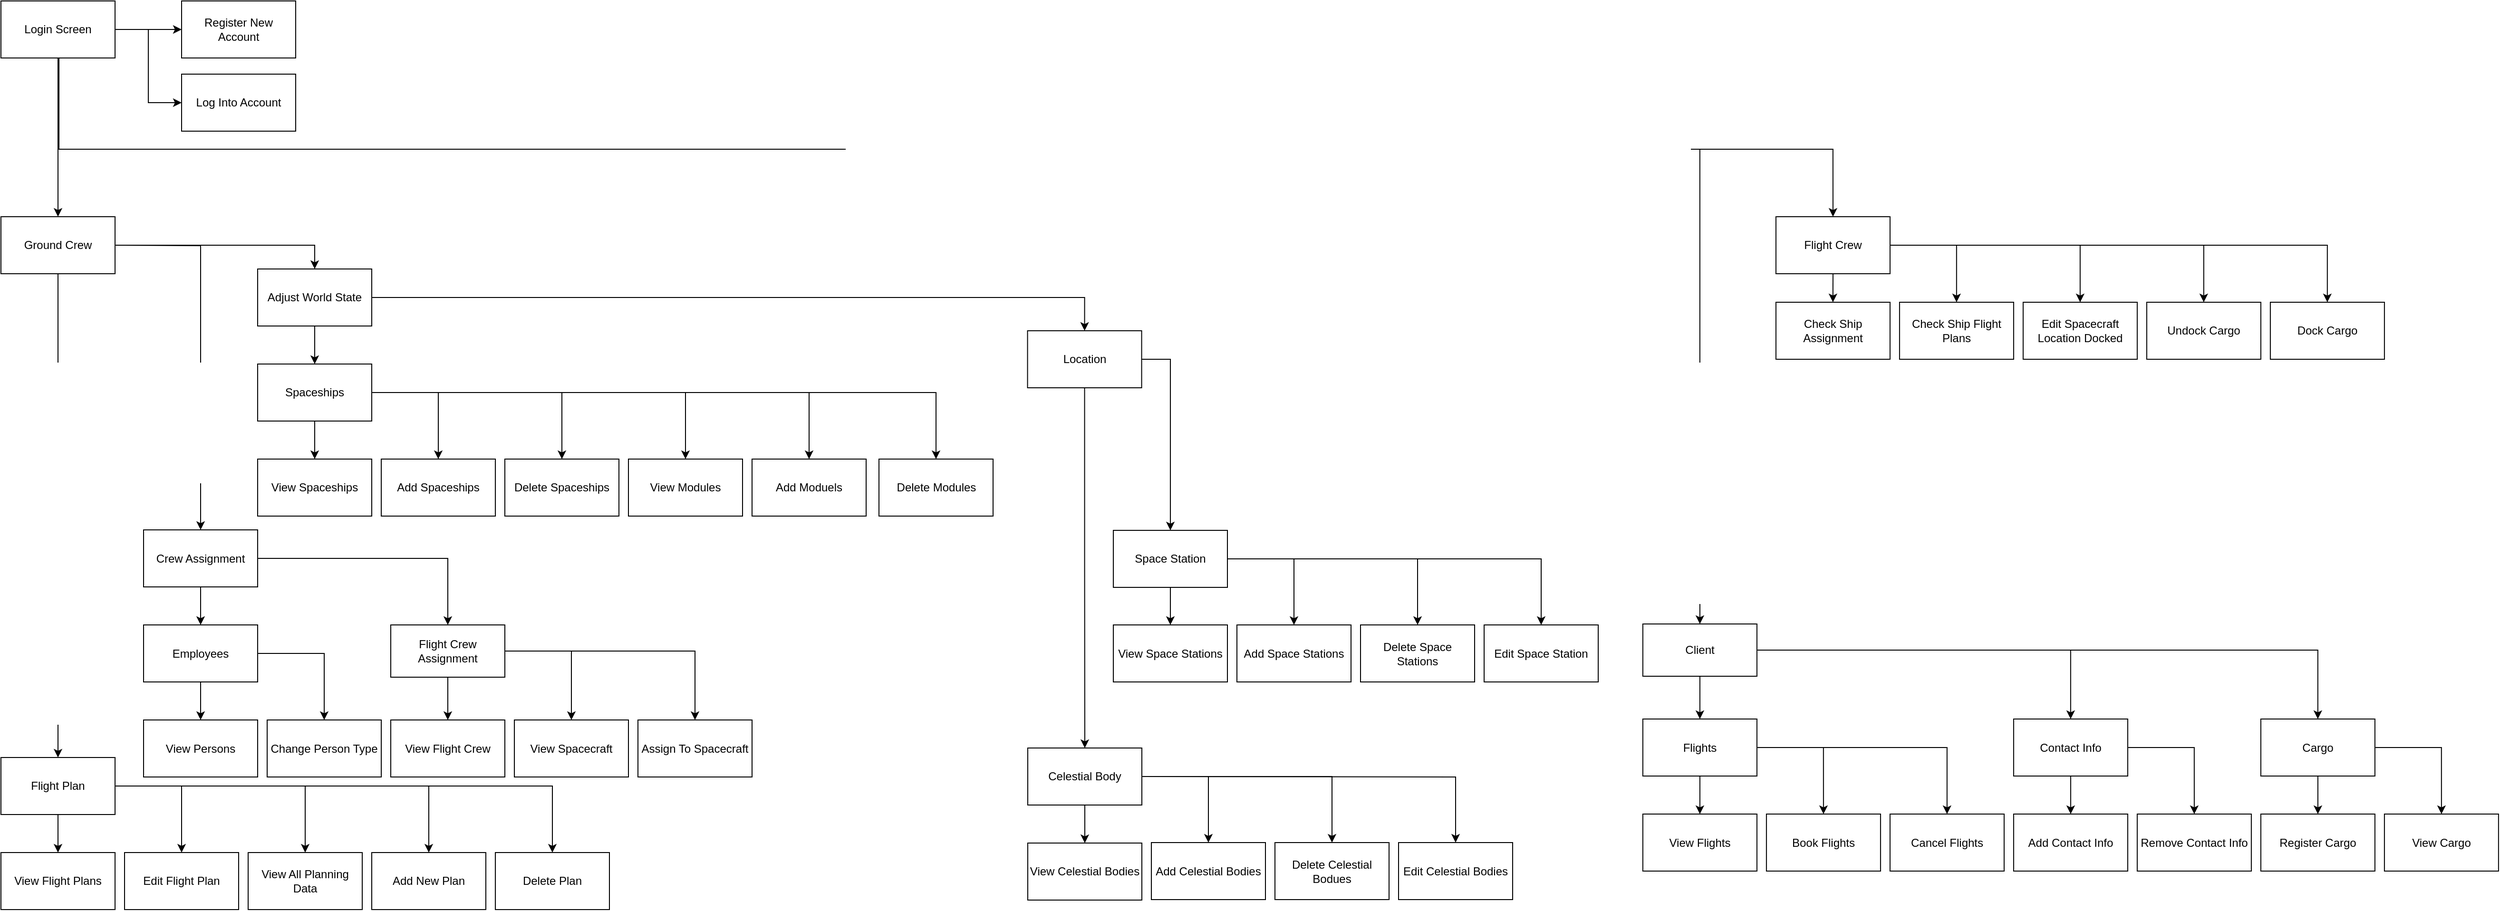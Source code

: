 <mxfile version="10.6.0" type="device"><diagram id="wfb_KWt2ahTif8-O7DN1" name="Page-1"><mxGraphModel dx="3169" dy="1871" grid="1" gridSize="10" guides="1" tooltips="1" connect="1" arrows="1" fold="1" page="1" pageScale="1" pageWidth="850" pageHeight="1100" math="0" shadow="0"><root><mxCell id="0"/><mxCell id="1" parent="0"/><mxCell id="dJfSlqJDcyaOY4hSsOi8-70" style="edgeStyle=orthogonalEdgeStyle;rounded=0;orthogonalLoop=1;jettySize=auto;html=1;exitX=1;exitY=0.5;exitDx=0;exitDy=0;" edge="1" parent="1" source="dJfSlqJDcyaOY4hSsOi8-1" target="dJfSlqJDcyaOY4hSsOi8-5"><mxGeometry relative="1" as="geometry"/></mxCell><mxCell id="dJfSlqJDcyaOY4hSsOi8-71" style="edgeStyle=orthogonalEdgeStyle;rounded=0;orthogonalLoop=1;jettySize=auto;html=1;exitX=1;exitY=0.5;exitDx=0;exitDy=0;" edge="1" parent="1" source="dJfSlqJDcyaOY4hSsOi8-1" target="dJfSlqJDcyaOY4hSsOi8-6"><mxGeometry relative="1" as="geometry"/></mxCell><mxCell id="dJfSlqJDcyaOY4hSsOi8-72" style="edgeStyle=orthogonalEdgeStyle;rounded=0;orthogonalLoop=1;jettySize=auto;html=1;exitX=1;exitY=0.5;exitDx=0;exitDy=0;" edge="1" parent="1" source="dJfSlqJDcyaOY4hSsOi8-1" target="dJfSlqJDcyaOY4hSsOi8-7"><mxGeometry relative="1" as="geometry"/></mxCell><mxCell id="dJfSlqJDcyaOY4hSsOi8-73" style="edgeStyle=orthogonalEdgeStyle;rounded=0;orthogonalLoop=1;jettySize=auto;html=1;exitX=1;exitY=0.5;exitDx=0;exitDy=0;" edge="1" parent="1" source="dJfSlqJDcyaOY4hSsOi8-1" target="dJfSlqJDcyaOY4hSsOi8-8"><mxGeometry relative="1" as="geometry"/></mxCell><mxCell id="dJfSlqJDcyaOY4hSsOi8-149" style="edgeStyle=orthogonalEdgeStyle;rounded=0;orthogonalLoop=1;jettySize=auto;html=1;exitX=0.5;exitY=1;exitDx=0;exitDy=0;" edge="1" parent="1" source="dJfSlqJDcyaOY4hSsOi8-1" target="dJfSlqJDcyaOY4hSsOi8-4"><mxGeometry relative="1" as="geometry"/></mxCell><mxCell id="dJfSlqJDcyaOY4hSsOi8-1" value="Flight Crew&lt;br&gt;" style="rounded=0;whiteSpace=wrap;html=1;" vertex="1" parent="1"><mxGeometry x="1916.945" y="700" width="120" height="60" as="geometry"/></mxCell><mxCell id="dJfSlqJDcyaOY4hSsOi8-61" value="" style="edgeStyle=orthogonalEdgeStyle;rounded=0;orthogonalLoop=1;jettySize=auto;html=1;" edge="1" parent="1" source="dJfSlqJDcyaOY4hSsOi8-2" target="dJfSlqJDcyaOY4hSsOi8-9"><mxGeometry relative="1" as="geometry"/></mxCell><mxCell id="dJfSlqJDcyaOY4hSsOi8-62" style="edgeStyle=orthogonalEdgeStyle;rounded=0;orthogonalLoop=1;jettySize=auto;html=1;" edge="1" parent="1" source="dJfSlqJDcyaOY4hSsOi8-2" target="dJfSlqJDcyaOY4hSsOi8-10"><mxGeometry relative="1" as="geometry"/></mxCell><mxCell id="dJfSlqJDcyaOY4hSsOi8-74" style="edgeStyle=orthogonalEdgeStyle;rounded=0;orthogonalLoop=1;jettySize=auto;html=1;exitX=1;exitY=0.5;exitDx=0;exitDy=0;" edge="1" parent="1" source="dJfSlqJDcyaOY4hSsOi8-2" target="dJfSlqJDcyaOY4hSsOi8-11"><mxGeometry relative="1" as="geometry"/></mxCell><mxCell id="dJfSlqJDcyaOY4hSsOi8-2" value="Client" style="rounded=0;whiteSpace=wrap;html=1;" vertex="1" parent="1"><mxGeometry x="1776.945" y="1128.5" width="120" height="55" as="geometry"/></mxCell><mxCell id="dJfSlqJDcyaOY4hSsOi8-4" value="Check Ship Assignment" style="rounded=0;whiteSpace=wrap;html=1;" vertex="1" parent="1"><mxGeometry x="1916.945" y="790" width="120" height="60" as="geometry"/></mxCell><mxCell id="dJfSlqJDcyaOY4hSsOi8-5" value="Check Ship Flight Plans&lt;br&gt;" style="rounded=0;whiteSpace=wrap;html=1;" vertex="1" parent="1"><mxGeometry x="2046.945" y="790" width="120" height="60" as="geometry"/></mxCell><mxCell id="dJfSlqJDcyaOY4hSsOi8-6" value="Edit Spacecraft Location Docked" style="rounded=0;whiteSpace=wrap;html=1;" vertex="1" parent="1"><mxGeometry x="2176.945" y="790" width="120" height="60" as="geometry"/></mxCell><mxCell id="dJfSlqJDcyaOY4hSsOi8-7" value="Undock Cargo&lt;br&gt;" style="rounded=0;whiteSpace=wrap;html=1;" vertex="1" parent="1"><mxGeometry x="2306.945" y="790" width="120" height="60" as="geometry"/></mxCell><mxCell id="dJfSlqJDcyaOY4hSsOi8-8" value="Dock Cargo" style="rounded=0;whiteSpace=wrap;html=1;" vertex="1" parent="1"><mxGeometry x="2436.945" y="790" width="120" height="60" as="geometry"/></mxCell><mxCell id="dJfSlqJDcyaOY4hSsOi8-60" value="" style="edgeStyle=orthogonalEdgeStyle;rounded=0;orthogonalLoop=1;jettySize=auto;html=1;" edge="1" parent="1" source="dJfSlqJDcyaOY4hSsOi8-9" target="dJfSlqJDcyaOY4hSsOi8-14"><mxGeometry relative="1" as="geometry"/></mxCell><mxCell id="dJfSlqJDcyaOY4hSsOi8-75" style="edgeStyle=orthogonalEdgeStyle;rounded=0;orthogonalLoop=1;jettySize=auto;html=1;exitX=1;exitY=0.5;exitDx=0;exitDy=0;entryX=0.5;entryY=0;entryDx=0;entryDy=0;" edge="1" parent="1" source="dJfSlqJDcyaOY4hSsOi8-9" target="dJfSlqJDcyaOY4hSsOi8-15"><mxGeometry relative="1" as="geometry"/></mxCell><mxCell id="dJfSlqJDcyaOY4hSsOi8-76" style="edgeStyle=orthogonalEdgeStyle;rounded=0;orthogonalLoop=1;jettySize=auto;html=1;exitX=1;exitY=0.5;exitDx=0;exitDy=0;" edge="1" parent="1" source="dJfSlqJDcyaOY4hSsOi8-9" target="dJfSlqJDcyaOY4hSsOi8-16"><mxGeometry relative="1" as="geometry"/></mxCell><mxCell id="dJfSlqJDcyaOY4hSsOi8-9" value="Flights" style="rounded=0;whiteSpace=wrap;html=1;" vertex="1" parent="1"><mxGeometry x="1776.945" y="1228.5" width="120" height="60" as="geometry"/></mxCell><mxCell id="dJfSlqJDcyaOY4hSsOi8-77" value="" style="edgeStyle=orthogonalEdgeStyle;rounded=0;orthogonalLoop=1;jettySize=auto;html=1;" edge="1" parent="1" source="dJfSlqJDcyaOY4hSsOi8-10" target="dJfSlqJDcyaOY4hSsOi8-12"><mxGeometry relative="1" as="geometry"/></mxCell><mxCell id="dJfSlqJDcyaOY4hSsOi8-78" style="edgeStyle=orthogonalEdgeStyle;rounded=0;orthogonalLoop=1;jettySize=auto;html=1;exitX=1;exitY=0.5;exitDx=0;exitDy=0;entryX=0.5;entryY=0;entryDx=0;entryDy=0;" edge="1" parent="1" source="dJfSlqJDcyaOY4hSsOi8-10" target="dJfSlqJDcyaOY4hSsOi8-13"><mxGeometry relative="1" as="geometry"/></mxCell><mxCell id="dJfSlqJDcyaOY4hSsOi8-10" value="Contact Info" style="rounded=0;whiteSpace=wrap;html=1;" vertex="1" parent="1"><mxGeometry x="2166.945" y="1228.5" width="120" height="60" as="geometry"/></mxCell><mxCell id="dJfSlqJDcyaOY4hSsOi8-79" style="edgeStyle=orthogonalEdgeStyle;rounded=0;orthogonalLoop=1;jettySize=auto;html=1;exitX=0.5;exitY=1;exitDx=0;exitDy=0;entryX=0.5;entryY=0;entryDx=0;entryDy=0;" edge="1" parent="1" source="dJfSlqJDcyaOY4hSsOi8-11" target="dJfSlqJDcyaOY4hSsOi8-17"><mxGeometry relative="1" as="geometry"/></mxCell><mxCell id="dJfSlqJDcyaOY4hSsOi8-80" style="edgeStyle=orthogonalEdgeStyle;rounded=0;orthogonalLoop=1;jettySize=auto;html=1;exitX=1;exitY=0.5;exitDx=0;exitDy=0;entryX=0.5;entryY=0;entryDx=0;entryDy=0;" edge="1" parent="1" source="dJfSlqJDcyaOY4hSsOi8-11" target="dJfSlqJDcyaOY4hSsOi8-18"><mxGeometry relative="1" as="geometry"/></mxCell><mxCell id="dJfSlqJDcyaOY4hSsOi8-11" value="Cargo&lt;br&gt;" style="rounded=0;whiteSpace=wrap;html=1;" vertex="1" parent="1"><mxGeometry x="2426.945" y="1228.5" width="120" height="60" as="geometry"/></mxCell><mxCell id="dJfSlqJDcyaOY4hSsOi8-12" value="Add Contact Info" style="rounded=0;whiteSpace=wrap;html=1;" vertex="1" parent="1"><mxGeometry x="2166.945" y="1328.5" width="120" height="60" as="geometry"/></mxCell><mxCell id="dJfSlqJDcyaOY4hSsOi8-13" value="Remove Contact Info" style="rounded=0;whiteSpace=wrap;html=1;" vertex="1" parent="1"><mxGeometry x="2296.945" y="1328.5" width="120" height="60" as="geometry"/></mxCell><mxCell id="dJfSlqJDcyaOY4hSsOi8-14" value="View Flights" style="rounded=0;whiteSpace=wrap;html=1;" vertex="1" parent="1"><mxGeometry x="1776.945" y="1328.5" width="120" height="60" as="geometry"/></mxCell><mxCell id="dJfSlqJDcyaOY4hSsOi8-15" value="Book Flights" style="rounded=0;whiteSpace=wrap;html=1;" vertex="1" parent="1"><mxGeometry x="1906.945" y="1328.5" width="120" height="60" as="geometry"/></mxCell><mxCell id="dJfSlqJDcyaOY4hSsOi8-16" value="Cancel Flights" style="rounded=0;whiteSpace=wrap;html=1;" vertex="1" parent="1"><mxGeometry x="2036.945" y="1328.5" width="120" height="60" as="geometry"/></mxCell><mxCell id="dJfSlqJDcyaOY4hSsOi8-17" value="Register Cargo" style="rounded=0;whiteSpace=wrap;html=1;" vertex="1" parent="1"><mxGeometry x="2426.945" y="1328.5" width="120" height="60" as="geometry"/></mxCell><mxCell id="dJfSlqJDcyaOY4hSsOi8-18" value="View Cargo" style="rounded=0;whiteSpace=wrap;html=1;" vertex="1" parent="1"><mxGeometry x="2556.945" y="1328.5" width="120" height="60" as="geometry"/></mxCell><mxCell id="dJfSlqJDcyaOY4hSsOi8-81" style="edgeStyle=orthogonalEdgeStyle;rounded=0;orthogonalLoop=1;jettySize=auto;html=1;exitX=0.5;exitY=1;exitDx=0;exitDy=0;" edge="1" parent="1" source="dJfSlqJDcyaOY4hSsOi8-34" target="dJfSlqJDcyaOY4hSsOi8-36"><mxGeometry relative="1" as="geometry"><mxPoint x="111" y="1029.929" as="sourcePoint"/></mxGeometry></mxCell><mxCell id="dJfSlqJDcyaOY4hSsOi8-83" style="edgeStyle=orthogonalEdgeStyle;rounded=0;orthogonalLoop=1;jettySize=auto;html=1;exitX=1;exitY=0.5;exitDx=0;exitDy=0;entryX=0.5;entryY=0;entryDx=0;entryDy=0;" edge="1" parent="1" source="dJfSlqJDcyaOY4hSsOi8-34" target="dJfSlqJDcyaOY4hSsOi8-37"><mxGeometry relative="1" as="geometry"/></mxCell><mxCell id="dJfSlqJDcyaOY4hSsOi8-144" style="edgeStyle=orthogonalEdgeStyle;rounded=0;orthogonalLoop=1;jettySize=auto;html=1;exitX=1;exitY=0.5;exitDx=0;exitDy=0;entryX=0.5;entryY=0;entryDx=0;entryDy=0;" edge="1" parent="1" target="dJfSlqJDcyaOY4hSsOi8-35"><mxGeometry relative="1" as="geometry"><mxPoint x="180" y="730" as="sourcePoint"/></mxGeometry></mxCell><mxCell id="dJfSlqJDcyaOY4hSsOi8-34" value="Ground Crew&lt;br&gt;" style="rounded=0;whiteSpace=wrap;html=1;" vertex="1" parent="1"><mxGeometry x="50" y="700" width="120" height="60" as="geometry"/></mxCell><mxCell id="dJfSlqJDcyaOY4hSsOi8-89" style="edgeStyle=orthogonalEdgeStyle;rounded=0;orthogonalLoop=1;jettySize=auto;html=1;entryX=0.5;entryY=0;entryDx=0;entryDy=0;" edge="1" parent="1" source="dJfSlqJDcyaOY4hSsOi8-35" target="dJfSlqJDcyaOY4hSsOi8-38"><mxGeometry relative="1" as="geometry"/></mxCell><mxCell id="dJfSlqJDcyaOY4hSsOi8-90" style="edgeStyle=orthogonalEdgeStyle;rounded=0;orthogonalLoop=1;jettySize=auto;html=1;exitX=1;exitY=0.5;exitDx=0;exitDy=0;entryX=0.5;entryY=0;entryDx=0;entryDy=0;" edge="1" parent="1" source="dJfSlqJDcyaOY4hSsOi8-35" target="dJfSlqJDcyaOY4hSsOi8-41"><mxGeometry relative="1" as="geometry"/></mxCell><mxCell id="dJfSlqJDcyaOY4hSsOi8-35" value="Crew Assignment" style="rounded=0;whiteSpace=wrap;html=1;" vertex="1" parent="1"><mxGeometry x="200" y="1029.5" width="120" height="60" as="geometry"/></mxCell><mxCell id="dJfSlqJDcyaOY4hSsOi8-84" style="edgeStyle=orthogonalEdgeStyle;rounded=0;orthogonalLoop=1;jettySize=auto;html=1;exitX=0.5;exitY=1;exitDx=0;exitDy=0;entryX=0.5;entryY=0;entryDx=0;entryDy=0;" edge="1" parent="1" source="dJfSlqJDcyaOY4hSsOi8-36" target="dJfSlqJDcyaOY4hSsOi8-45"><mxGeometry relative="1" as="geometry"/></mxCell><mxCell id="dJfSlqJDcyaOY4hSsOi8-85" style="edgeStyle=orthogonalEdgeStyle;rounded=0;orthogonalLoop=1;jettySize=auto;html=1;exitX=1;exitY=0.5;exitDx=0;exitDy=0;entryX=0.5;entryY=0;entryDx=0;entryDy=0;" edge="1" parent="1" source="dJfSlqJDcyaOY4hSsOi8-36" target="dJfSlqJDcyaOY4hSsOi8-46"><mxGeometry relative="1" as="geometry"/></mxCell><mxCell id="dJfSlqJDcyaOY4hSsOi8-86" style="edgeStyle=orthogonalEdgeStyle;rounded=0;orthogonalLoop=1;jettySize=auto;html=1;exitX=1;exitY=0.5;exitDx=0;exitDy=0;entryX=0.5;entryY=0;entryDx=0;entryDy=0;" edge="1" parent="1" source="dJfSlqJDcyaOY4hSsOi8-36" target="dJfSlqJDcyaOY4hSsOi8-47"><mxGeometry relative="1" as="geometry"/></mxCell><mxCell id="dJfSlqJDcyaOY4hSsOi8-87" style="edgeStyle=orthogonalEdgeStyle;rounded=0;orthogonalLoop=1;jettySize=auto;html=1;exitX=1;exitY=0.5;exitDx=0;exitDy=0;entryX=0.5;entryY=0;entryDx=0;entryDy=0;" edge="1" parent="1" source="dJfSlqJDcyaOY4hSsOi8-36" target="dJfSlqJDcyaOY4hSsOi8-48"><mxGeometry relative="1" as="geometry"/></mxCell><mxCell id="dJfSlqJDcyaOY4hSsOi8-88" style="edgeStyle=orthogonalEdgeStyle;rounded=0;orthogonalLoop=1;jettySize=auto;html=1;exitX=1;exitY=0.5;exitDx=0;exitDy=0;entryX=0.5;entryY=0;entryDx=0;entryDy=0;" edge="1" parent="1" source="dJfSlqJDcyaOY4hSsOi8-36" target="dJfSlqJDcyaOY4hSsOi8-49"><mxGeometry relative="1" as="geometry"/></mxCell><mxCell id="dJfSlqJDcyaOY4hSsOi8-36" value="Flight Plan" style="rounded=0;whiteSpace=wrap;html=1;" vertex="1" parent="1"><mxGeometry x="50" y="1269" width="120" height="60" as="geometry"/></mxCell><mxCell id="dJfSlqJDcyaOY4hSsOi8-91" style="edgeStyle=orthogonalEdgeStyle;rounded=0;orthogonalLoop=1;jettySize=auto;html=1;exitX=0.5;exitY=1;exitDx=0;exitDy=0;entryX=0.5;entryY=0;entryDx=0;entryDy=0;" edge="1" parent="1" source="dJfSlqJDcyaOY4hSsOi8-37" target="dJfSlqJDcyaOY4hSsOi8-50"><mxGeometry relative="1" as="geometry"/></mxCell><mxCell id="dJfSlqJDcyaOY4hSsOi8-109" style="edgeStyle=orthogonalEdgeStyle;rounded=0;orthogonalLoop=1;jettySize=auto;html=1;exitX=1;exitY=0.5;exitDx=0;exitDy=0;entryX=0.5;entryY=0;entryDx=0;entryDy=0;" edge="1" parent="1" source="dJfSlqJDcyaOY4hSsOi8-37" target="dJfSlqJDcyaOY4hSsOi8-51"><mxGeometry relative="1" as="geometry"/></mxCell><mxCell id="dJfSlqJDcyaOY4hSsOi8-37" value="Adjust World State" style="rounded=0;whiteSpace=wrap;html=1;" vertex="1" parent="1"><mxGeometry x="320" y="755" width="120" height="60" as="geometry"/></mxCell><mxCell id="dJfSlqJDcyaOY4hSsOi8-92" style="edgeStyle=orthogonalEdgeStyle;rounded=0;orthogonalLoop=1;jettySize=auto;html=1;exitX=0.5;exitY=1;exitDx=0;exitDy=0;entryX=0.5;entryY=0;entryDx=0;entryDy=0;" edge="1" parent="1" source="dJfSlqJDcyaOY4hSsOi8-38" target="dJfSlqJDcyaOY4hSsOi8-39"><mxGeometry relative="1" as="geometry"/></mxCell><mxCell id="dJfSlqJDcyaOY4hSsOi8-93" style="edgeStyle=orthogonalEdgeStyle;rounded=0;orthogonalLoop=1;jettySize=auto;html=1;exitX=1;exitY=0.5;exitDx=0;exitDy=0;" edge="1" parent="1" source="dJfSlqJDcyaOY4hSsOi8-38" target="dJfSlqJDcyaOY4hSsOi8-40"><mxGeometry relative="1" as="geometry"/></mxCell><mxCell id="dJfSlqJDcyaOY4hSsOi8-38" value="Employees" style="rounded=0;whiteSpace=wrap;html=1;" vertex="1" parent="1"><mxGeometry x="200" y="1129.5" width="120" height="60" as="geometry"/></mxCell><mxCell id="dJfSlqJDcyaOY4hSsOi8-39" value="View Persons" style="rounded=0;whiteSpace=wrap;html=1;" vertex="1" parent="1"><mxGeometry x="200" y="1229.5" width="120" height="60" as="geometry"/></mxCell><mxCell id="dJfSlqJDcyaOY4hSsOi8-40" value="Change Person Type" style="rounded=0;whiteSpace=wrap;html=1;" vertex="1" parent="1"><mxGeometry x="330" y="1229.5" width="120" height="60" as="geometry"/></mxCell><mxCell id="dJfSlqJDcyaOY4hSsOi8-94" style="edgeStyle=orthogonalEdgeStyle;rounded=0;orthogonalLoop=1;jettySize=auto;html=1;exitX=0.5;exitY=1;exitDx=0;exitDy=0;entryX=0.5;entryY=0;entryDx=0;entryDy=0;" edge="1" parent="1" source="dJfSlqJDcyaOY4hSsOi8-41" target="dJfSlqJDcyaOY4hSsOi8-42"><mxGeometry relative="1" as="geometry"/></mxCell><mxCell id="dJfSlqJDcyaOY4hSsOi8-95" style="edgeStyle=orthogonalEdgeStyle;rounded=0;orthogonalLoop=1;jettySize=auto;html=1;exitX=1;exitY=0.5;exitDx=0;exitDy=0;entryX=0.5;entryY=0;entryDx=0;entryDy=0;" edge="1" parent="1" source="dJfSlqJDcyaOY4hSsOi8-41" target="dJfSlqJDcyaOY4hSsOi8-43"><mxGeometry relative="1" as="geometry"/></mxCell><mxCell id="dJfSlqJDcyaOY4hSsOi8-96" style="edgeStyle=orthogonalEdgeStyle;rounded=0;orthogonalLoop=1;jettySize=auto;html=1;exitX=1;exitY=0.5;exitDx=0;exitDy=0;entryX=0.5;entryY=0;entryDx=0;entryDy=0;" edge="1" parent="1" source="dJfSlqJDcyaOY4hSsOi8-41" target="dJfSlqJDcyaOY4hSsOi8-44"><mxGeometry relative="1" as="geometry"/></mxCell><mxCell id="dJfSlqJDcyaOY4hSsOi8-41" value="Flight Crew Assignment&lt;br&gt;" style="rounded=0;whiteSpace=wrap;html=1;" vertex="1" parent="1"><mxGeometry x="460" y="1129.5" width="120" height="55" as="geometry"/></mxCell><mxCell id="dJfSlqJDcyaOY4hSsOi8-42" value="View Flight Crew" style="rounded=0;whiteSpace=wrap;html=1;" vertex="1" parent="1"><mxGeometry x="460" y="1229.5" width="120" height="60" as="geometry"/></mxCell><mxCell id="dJfSlqJDcyaOY4hSsOi8-43" value="View Spacecraft" style="rounded=0;whiteSpace=wrap;html=1;" vertex="1" parent="1"><mxGeometry x="590" y="1229.5" width="120" height="60" as="geometry"/></mxCell><mxCell id="dJfSlqJDcyaOY4hSsOi8-44" value="Assign To Spacecraft" style="rounded=0;whiteSpace=wrap;html=1;" vertex="1" parent="1"><mxGeometry x="720" y="1229.5" width="120" height="60" as="geometry"/></mxCell><mxCell id="dJfSlqJDcyaOY4hSsOi8-45" value="View Flight Plans" style="rounded=0;whiteSpace=wrap;html=1;" vertex="1" parent="1"><mxGeometry x="50" y="1369" width="120" height="60" as="geometry"/></mxCell><mxCell id="dJfSlqJDcyaOY4hSsOi8-46" value="Edit Flight Plan" style="rounded=0;whiteSpace=wrap;html=1;" vertex="1" parent="1"><mxGeometry x="180" y="1369" width="120" height="60" as="geometry"/></mxCell><mxCell id="dJfSlqJDcyaOY4hSsOi8-47" value="View All Planning Data" style="rounded=0;whiteSpace=wrap;html=1;" vertex="1" parent="1"><mxGeometry x="310" y="1369" width="120" height="60" as="geometry"/></mxCell><mxCell id="dJfSlqJDcyaOY4hSsOi8-48" value="Add New Plan" style="rounded=0;whiteSpace=wrap;html=1;" vertex="1" parent="1"><mxGeometry x="440" y="1369" width="120" height="60" as="geometry"/></mxCell><mxCell id="dJfSlqJDcyaOY4hSsOi8-49" value="Delete Plan" style="rounded=0;whiteSpace=wrap;html=1;" vertex="1" parent="1"><mxGeometry x="570" y="1369" width="120" height="60" as="geometry"/></mxCell><mxCell id="dJfSlqJDcyaOY4hSsOi8-97" style="edgeStyle=orthogonalEdgeStyle;rounded=0;orthogonalLoop=1;jettySize=auto;html=1;exitX=0.5;exitY=1;exitDx=0;exitDy=0;entryX=0.5;entryY=0;entryDx=0;entryDy=0;" edge="1" parent="1" source="dJfSlqJDcyaOY4hSsOi8-50" target="dJfSlqJDcyaOY4hSsOi8-52"><mxGeometry relative="1" as="geometry"/></mxCell><mxCell id="dJfSlqJDcyaOY4hSsOi8-98" style="edgeStyle=orthogonalEdgeStyle;rounded=0;orthogonalLoop=1;jettySize=auto;html=1;exitX=1;exitY=0.5;exitDx=0;exitDy=0;" edge="1" parent="1" source="dJfSlqJDcyaOY4hSsOi8-50" target="dJfSlqJDcyaOY4hSsOi8-53"><mxGeometry relative="1" as="geometry"/></mxCell><mxCell id="dJfSlqJDcyaOY4hSsOi8-99" style="edgeStyle=orthogonalEdgeStyle;rounded=0;orthogonalLoop=1;jettySize=auto;html=1;exitX=1;exitY=0.5;exitDx=0;exitDy=0;entryX=0.5;entryY=0;entryDx=0;entryDy=0;" edge="1" parent="1" source="dJfSlqJDcyaOY4hSsOi8-50" target="dJfSlqJDcyaOY4hSsOi8-54"><mxGeometry relative="1" as="geometry"/></mxCell><mxCell id="dJfSlqJDcyaOY4hSsOi8-124" style="edgeStyle=orthogonalEdgeStyle;rounded=0;orthogonalLoop=1;jettySize=auto;html=1;exitX=1;exitY=0.5;exitDx=0;exitDy=0;entryX=0.5;entryY=0;entryDx=0;entryDy=0;" edge="1" parent="1" source="dJfSlqJDcyaOY4hSsOi8-50" target="dJfSlqJDcyaOY4hSsOi8-120"><mxGeometry relative="1" as="geometry"/></mxCell><mxCell id="dJfSlqJDcyaOY4hSsOi8-125" style="edgeStyle=orthogonalEdgeStyle;rounded=0;orthogonalLoop=1;jettySize=auto;html=1;exitX=1;exitY=0.5;exitDx=0;exitDy=0;" edge="1" parent="1" source="dJfSlqJDcyaOY4hSsOi8-50" target="dJfSlqJDcyaOY4hSsOi8-121"><mxGeometry relative="1" as="geometry"/></mxCell><mxCell id="dJfSlqJDcyaOY4hSsOi8-126" style="edgeStyle=orthogonalEdgeStyle;rounded=0;orthogonalLoop=1;jettySize=auto;html=1;exitX=1;exitY=0.5;exitDx=0;exitDy=0;" edge="1" parent="1" source="dJfSlqJDcyaOY4hSsOi8-50" target="dJfSlqJDcyaOY4hSsOi8-122"><mxGeometry relative="1" as="geometry"/></mxCell><mxCell id="dJfSlqJDcyaOY4hSsOi8-50" value="Spaceships" style="rounded=0;whiteSpace=wrap;html=1;" vertex="1" parent="1"><mxGeometry x="320" y="855" width="120" height="60" as="geometry"/></mxCell><mxCell id="dJfSlqJDcyaOY4hSsOi8-110" style="edgeStyle=orthogonalEdgeStyle;rounded=0;orthogonalLoop=1;jettySize=auto;html=1;exitX=0.5;exitY=1;exitDx=0;exitDy=0;entryX=0.5;entryY=0;entryDx=0;entryDy=0;" edge="1" parent="1" source="dJfSlqJDcyaOY4hSsOi8-51" target="dJfSlqJDcyaOY4hSsOi8-56"><mxGeometry relative="1" as="geometry"/></mxCell><mxCell id="dJfSlqJDcyaOY4hSsOi8-111" style="edgeStyle=orthogonalEdgeStyle;rounded=0;orthogonalLoop=1;jettySize=auto;html=1;exitX=1;exitY=0.5;exitDx=0;exitDy=0;entryX=0.5;entryY=0;entryDx=0;entryDy=0;" edge="1" parent="1" source="dJfSlqJDcyaOY4hSsOi8-51" target="dJfSlqJDcyaOY4hSsOi8-55"><mxGeometry relative="1" as="geometry"/></mxCell><mxCell id="dJfSlqJDcyaOY4hSsOi8-51" value="Location" style="rounded=0;whiteSpace=wrap;html=1;" vertex="1" parent="1"><mxGeometry x="1129.778" y="820" width="120" height="60" as="geometry"/></mxCell><mxCell id="dJfSlqJDcyaOY4hSsOi8-52" value="View Spaceships" style="rounded=0;whiteSpace=wrap;html=1;" vertex="1" parent="1"><mxGeometry x="320" y="955" width="120" height="60" as="geometry"/></mxCell><mxCell id="dJfSlqJDcyaOY4hSsOi8-53" value="Add Spaceships" style="rounded=0;whiteSpace=wrap;html=1;" vertex="1" parent="1"><mxGeometry x="450" y="955" width="120" height="60" as="geometry"/></mxCell><mxCell id="dJfSlqJDcyaOY4hSsOi8-54" value="Delete Spaceships" style="rounded=0;whiteSpace=wrap;html=1;" vertex="1" parent="1"><mxGeometry x="580" y="955" width="120" height="60" as="geometry"/></mxCell><mxCell id="dJfSlqJDcyaOY4hSsOi8-116" style="edgeStyle=orthogonalEdgeStyle;rounded=0;orthogonalLoop=1;jettySize=auto;html=1;exitX=1;exitY=0.5;exitDx=0;exitDy=0;entryX=0.5;entryY=0;entryDx=0;entryDy=0;" edge="1" parent="1" source="dJfSlqJDcyaOY4hSsOi8-55" target="dJfSlqJDcyaOY4hSsOi8-105"><mxGeometry relative="1" as="geometry"/></mxCell><mxCell id="dJfSlqJDcyaOY4hSsOi8-117" style="edgeStyle=orthogonalEdgeStyle;rounded=0;orthogonalLoop=1;jettySize=auto;html=1;exitX=1;exitY=0.5;exitDx=0;exitDy=0;" edge="1" parent="1" source="dJfSlqJDcyaOY4hSsOi8-55" target="dJfSlqJDcyaOY4hSsOi8-106"><mxGeometry relative="1" as="geometry"/></mxCell><mxCell id="dJfSlqJDcyaOY4hSsOi8-118" style="edgeStyle=orthogonalEdgeStyle;rounded=0;orthogonalLoop=1;jettySize=auto;html=1;exitX=1;exitY=0.5;exitDx=0;exitDy=0;entryX=0.5;entryY=0;entryDx=0;entryDy=0;" edge="1" parent="1" source="dJfSlqJDcyaOY4hSsOi8-55" target="dJfSlqJDcyaOY4hSsOi8-107"><mxGeometry relative="1" as="geometry"/></mxCell><mxCell id="dJfSlqJDcyaOY4hSsOi8-119" style="edgeStyle=orthogonalEdgeStyle;rounded=0;orthogonalLoop=1;jettySize=auto;html=1;exitX=0.5;exitY=1;exitDx=0;exitDy=0;entryX=0.5;entryY=0;entryDx=0;entryDy=0;" edge="1" parent="1" source="dJfSlqJDcyaOY4hSsOi8-55" target="dJfSlqJDcyaOY4hSsOi8-104"><mxGeometry relative="1" as="geometry"/></mxCell><mxCell id="dJfSlqJDcyaOY4hSsOi8-55" value="Space Station&lt;br&gt;" style="rounded=0;whiteSpace=wrap;html=1;" vertex="1" parent="1"><mxGeometry x="1220" y="1030" width="120" height="60" as="geometry"/></mxCell><mxCell id="dJfSlqJDcyaOY4hSsOi8-112" style="edgeStyle=orthogonalEdgeStyle;rounded=0;orthogonalLoop=1;jettySize=auto;html=1;exitX=0.5;exitY=1;exitDx=0;exitDy=0;" edge="1" parent="1" source="dJfSlqJDcyaOY4hSsOi8-56" target="dJfSlqJDcyaOY4hSsOi8-100"><mxGeometry relative="1" as="geometry"/></mxCell><mxCell id="dJfSlqJDcyaOY4hSsOi8-113" style="edgeStyle=orthogonalEdgeStyle;rounded=0;orthogonalLoop=1;jettySize=auto;html=1;entryX=0.5;entryY=0;entryDx=0;entryDy=0;" edge="1" parent="1" target="dJfSlqJDcyaOY4hSsOi8-103"><mxGeometry relative="1" as="geometry"><mxPoint x="1250" y="1289" as="sourcePoint"/></mxGeometry></mxCell><mxCell id="dJfSlqJDcyaOY4hSsOi8-114" style="edgeStyle=orthogonalEdgeStyle;rounded=0;orthogonalLoop=1;jettySize=auto;html=1;exitX=1;exitY=0.5;exitDx=0;exitDy=0;" edge="1" parent="1" source="dJfSlqJDcyaOY4hSsOi8-56" target="dJfSlqJDcyaOY4hSsOi8-102"><mxGeometry relative="1" as="geometry"/></mxCell><mxCell id="dJfSlqJDcyaOY4hSsOi8-115" style="edgeStyle=orthogonalEdgeStyle;rounded=0;orthogonalLoop=1;jettySize=auto;html=1;exitX=1;exitY=0.5;exitDx=0;exitDy=0;entryX=0.5;entryY=0;entryDx=0;entryDy=0;" edge="1" parent="1" source="dJfSlqJDcyaOY4hSsOi8-56" target="dJfSlqJDcyaOY4hSsOi8-101"><mxGeometry relative="1" as="geometry"/></mxCell><mxCell id="dJfSlqJDcyaOY4hSsOi8-56" value="Celestial Body" style="rounded=0;whiteSpace=wrap;html=1;" vertex="1" parent="1"><mxGeometry x="1130" y="1259" width="120" height="60" as="geometry"/></mxCell><mxCell id="dJfSlqJDcyaOY4hSsOi8-100" value="View Celestial Bodies&lt;br&gt;" style="rounded=0;whiteSpace=wrap;html=1;" vertex="1" parent="1"><mxGeometry x="1130" y="1359" width="120" height="60" as="geometry"/></mxCell><mxCell id="dJfSlqJDcyaOY4hSsOi8-101" value="Add Celestial Bodies" style="rounded=0;whiteSpace=wrap;html=1;" vertex="1" parent="1"><mxGeometry x="1260" y="1358.5" width="120" height="60" as="geometry"/></mxCell><mxCell id="dJfSlqJDcyaOY4hSsOi8-102" value="Delete Celestial Bodues" style="rounded=0;whiteSpace=wrap;html=1;" vertex="1" parent="1"><mxGeometry x="1390" y="1358.5" width="120" height="60" as="geometry"/></mxCell><mxCell id="dJfSlqJDcyaOY4hSsOi8-103" value="Edit Celestial Bodies" style="rounded=0;whiteSpace=wrap;html=1;" vertex="1" parent="1"><mxGeometry x="1520" y="1358.5" width="120" height="60" as="geometry"/></mxCell><mxCell id="dJfSlqJDcyaOY4hSsOi8-104" value="View Space Stations" style="rounded=0;whiteSpace=wrap;html=1;" vertex="1" parent="1"><mxGeometry x="1220" y="1129.5" width="120" height="60" as="geometry"/></mxCell><mxCell id="dJfSlqJDcyaOY4hSsOi8-105" value="Add Space Stations" style="rounded=0;whiteSpace=wrap;html=1;" vertex="1" parent="1"><mxGeometry x="1350" y="1129.5" width="120" height="60" as="geometry"/></mxCell><mxCell id="dJfSlqJDcyaOY4hSsOi8-106" value="Delete Space Stations" style="rounded=0;whiteSpace=wrap;html=1;" vertex="1" parent="1"><mxGeometry x="1480" y="1129.5" width="120" height="60" as="geometry"/></mxCell><mxCell id="dJfSlqJDcyaOY4hSsOi8-107" value="Edit Space Station" style="rounded=0;whiteSpace=wrap;html=1;" vertex="1" parent="1"><mxGeometry x="1610" y="1129.5" width="120" height="60" as="geometry"/></mxCell><mxCell id="dJfSlqJDcyaOY4hSsOi8-120" value="View Modules" style="rounded=0;whiteSpace=wrap;html=1;" vertex="1" parent="1"><mxGeometry x="710" y="955" width="120" height="60" as="geometry"/></mxCell><mxCell id="dJfSlqJDcyaOY4hSsOi8-121" value="Add Moduels" style="rounded=0;whiteSpace=wrap;html=1;" vertex="1" parent="1"><mxGeometry x="840" y="955" width="120" height="60" as="geometry"/></mxCell><mxCell id="dJfSlqJDcyaOY4hSsOi8-122" value="Delete Modules&lt;br&gt;" style="rounded=0;whiteSpace=wrap;html=1;" vertex="1" parent="1"><mxGeometry x="973.5" y="955" width="120" height="60" as="geometry"/></mxCell><mxCell id="dJfSlqJDcyaOY4hSsOi8-130" style="edgeStyle=orthogonalEdgeStyle;rounded=0;orthogonalLoop=1;jettySize=auto;html=1;exitX=1;exitY=0.5;exitDx=0;exitDy=0;" edge="1" parent="1" source="dJfSlqJDcyaOY4hSsOi8-127" target="dJfSlqJDcyaOY4hSsOi8-128"><mxGeometry relative="1" as="geometry"/></mxCell><mxCell id="dJfSlqJDcyaOY4hSsOi8-138" style="edgeStyle=orthogonalEdgeStyle;rounded=0;orthogonalLoop=1;jettySize=auto;html=1;exitX=0.5;exitY=1;exitDx=0;exitDy=0;entryX=0.5;entryY=0;entryDx=0;entryDy=0;" edge="1" parent="1" source="dJfSlqJDcyaOY4hSsOi8-127" target="dJfSlqJDcyaOY4hSsOi8-34"><mxGeometry relative="1" as="geometry"/></mxCell><mxCell id="dJfSlqJDcyaOY4hSsOi8-139" style="edgeStyle=orthogonalEdgeStyle;rounded=0;orthogonalLoop=1;jettySize=auto;html=1;exitX=0.5;exitY=1;exitDx=0;exitDy=0;entryX=0.5;entryY=0;entryDx=0;entryDy=0;" edge="1" parent="1" source="dJfSlqJDcyaOY4hSsOi8-127" target="dJfSlqJDcyaOY4hSsOi8-2"><mxGeometry relative="1" as="geometry"><Array as="points"><mxPoint x="111" y="629"/><mxPoint x="1837" y="629"/></Array></mxGeometry></mxCell><mxCell id="dJfSlqJDcyaOY4hSsOi8-140" style="edgeStyle=orthogonalEdgeStyle;rounded=0;orthogonalLoop=1;jettySize=auto;html=1;exitX=0.5;exitY=1;exitDx=0;exitDy=0;entryX=0.5;entryY=0;entryDx=0;entryDy=0;" edge="1" parent="1" source="dJfSlqJDcyaOY4hSsOi8-127" target="dJfSlqJDcyaOY4hSsOi8-1"><mxGeometry relative="1" as="geometry"><Array as="points"><mxPoint x="111" y="629"/><mxPoint x="1977" y="629"/></Array></mxGeometry></mxCell><mxCell id="dJfSlqJDcyaOY4hSsOi8-143" style="edgeStyle=orthogonalEdgeStyle;rounded=0;orthogonalLoop=1;jettySize=auto;html=1;exitX=1;exitY=0.5;exitDx=0;exitDy=0;entryX=0;entryY=0.5;entryDx=0;entryDy=0;" edge="1" parent="1" source="dJfSlqJDcyaOY4hSsOi8-127" target="dJfSlqJDcyaOY4hSsOi8-141"><mxGeometry relative="1" as="geometry"/></mxCell><mxCell id="dJfSlqJDcyaOY4hSsOi8-127" value="Login Screen" style="rounded=0;whiteSpace=wrap;html=1;" vertex="1" parent="1"><mxGeometry x="50" y="473" width="120" height="60" as="geometry"/></mxCell><mxCell id="dJfSlqJDcyaOY4hSsOi8-128" value="Register New Account" style="rounded=0;whiteSpace=wrap;html=1;" vertex="1" parent="1"><mxGeometry x="240" y="473" width="120" height="60" as="geometry"/></mxCell><mxCell id="dJfSlqJDcyaOY4hSsOi8-141" value="Log Into Account" style="rounded=0;whiteSpace=wrap;html=1;" vertex="1" parent="1"><mxGeometry x="240" y="550" width="120" height="60" as="geometry"/></mxCell></root></mxGraphModel></diagram></mxfile>